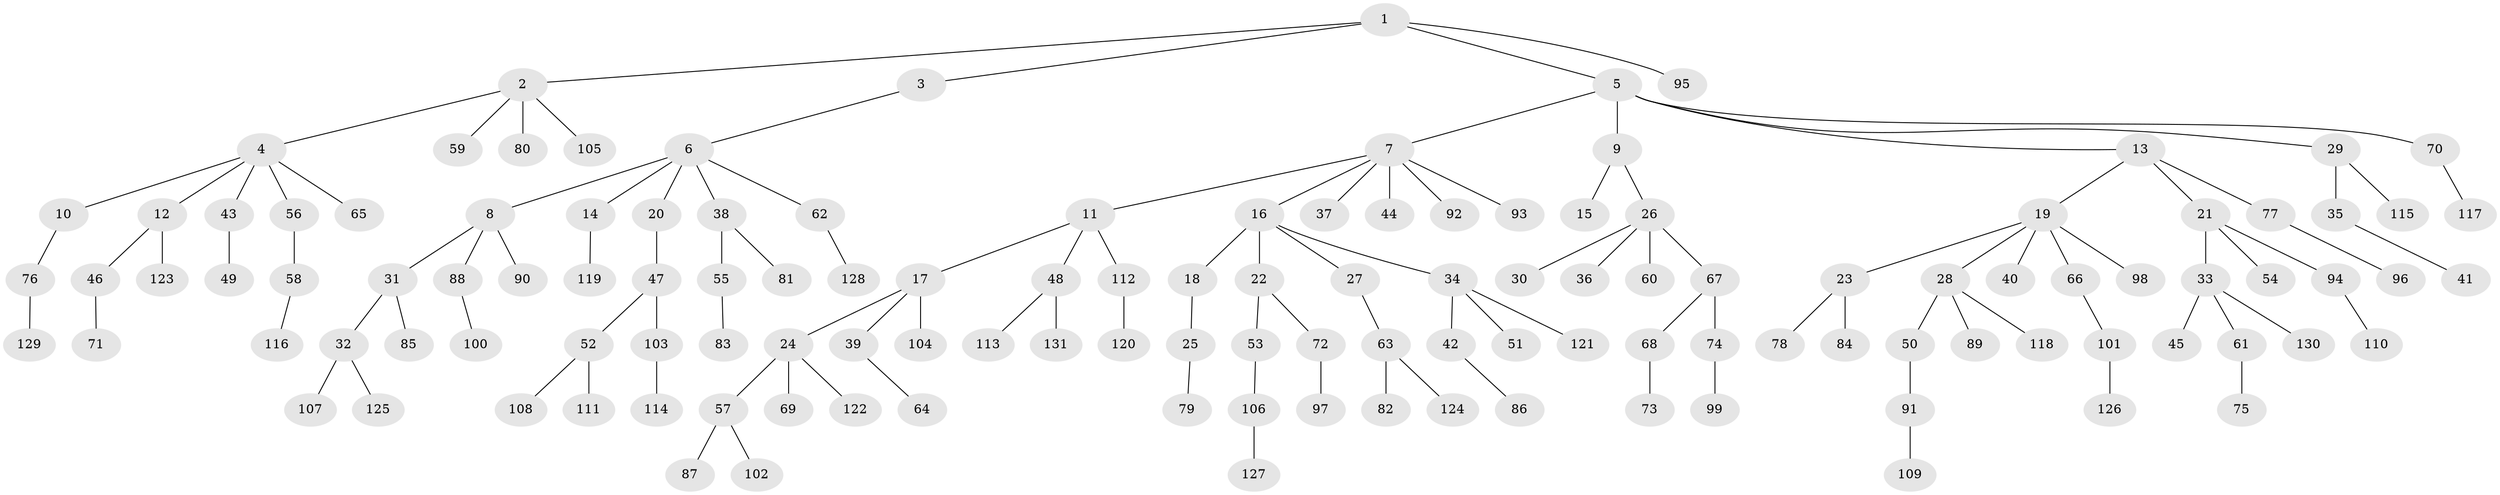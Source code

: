 // Generated by graph-tools (version 1.1) at 2025/02/03/09/25 03:02:27]
// undirected, 131 vertices, 130 edges
graph export_dot {
graph [start="1"]
  node [color=gray90,style=filled];
  1;
  2;
  3;
  4;
  5;
  6;
  7;
  8;
  9;
  10;
  11;
  12;
  13;
  14;
  15;
  16;
  17;
  18;
  19;
  20;
  21;
  22;
  23;
  24;
  25;
  26;
  27;
  28;
  29;
  30;
  31;
  32;
  33;
  34;
  35;
  36;
  37;
  38;
  39;
  40;
  41;
  42;
  43;
  44;
  45;
  46;
  47;
  48;
  49;
  50;
  51;
  52;
  53;
  54;
  55;
  56;
  57;
  58;
  59;
  60;
  61;
  62;
  63;
  64;
  65;
  66;
  67;
  68;
  69;
  70;
  71;
  72;
  73;
  74;
  75;
  76;
  77;
  78;
  79;
  80;
  81;
  82;
  83;
  84;
  85;
  86;
  87;
  88;
  89;
  90;
  91;
  92;
  93;
  94;
  95;
  96;
  97;
  98;
  99;
  100;
  101;
  102;
  103;
  104;
  105;
  106;
  107;
  108;
  109;
  110;
  111;
  112;
  113;
  114;
  115;
  116;
  117;
  118;
  119;
  120;
  121;
  122;
  123;
  124;
  125;
  126;
  127;
  128;
  129;
  130;
  131;
  1 -- 2;
  1 -- 3;
  1 -- 5;
  1 -- 95;
  2 -- 4;
  2 -- 59;
  2 -- 80;
  2 -- 105;
  3 -- 6;
  4 -- 10;
  4 -- 12;
  4 -- 43;
  4 -- 56;
  4 -- 65;
  5 -- 7;
  5 -- 9;
  5 -- 13;
  5 -- 29;
  5 -- 70;
  6 -- 8;
  6 -- 14;
  6 -- 20;
  6 -- 38;
  6 -- 62;
  7 -- 11;
  7 -- 16;
  7 -- 37;
  7 -- 44;
  7 -- 92;
  7 -- 93;
  8 -- 31;
  8 -- 88;
  8 -- 90;
  9 -- 15;
  9 -- 26;
  10 -- 76;
  11 -- 17;
  11 -- 48;
  11 -- 112;
  12 -- 46;
  12 -- 123;
  13 -- 19;
  13 -- 21;
  13 -- 77;
  14 -- 119;
  16 -- 18;
  16 -- 22;
  16 -- 27;
  16 -- 34;
  17 -- 24;
  17 -- 39;
  17 -- 104;
  18 -- 25;
  19 -- 23;
  19 -- 28;
  19 -- 40;
  19 -- 66;
  19 -- 98;
  20 -- 47;
  21 -- 33;
  21 -- 54;
  21 -- 94;
  22 -- 53;
  22 -- 72;
  23 -- 78;
  23 -- 84;
  24 -- 57;
  24 -- 69;
  24 -- 122;
  25 -- 79;
  26 -- 30;
  26 -- 36;
  26 -- 60;
  26 -- 67;
  27 -- 63;
  28 -- 50;
  28 -- 89;
  28 -- 118;
  29 -- 35;
  29 -- 115;
  31 -- 32;
  31 -- 85;
  32 -- 107;
  32 -- 125;
  33 -- 45;
  33 -- 61;
  33 -- 130;
  34 -- 42;
  34 -- 51;
  34 -- 121;
  35 -- 41;
  38 -- 55;
  38 -- 81;
  39 -- 64;
  42 -- 86;
  43 -- 49;
  46 -- 71;
  47 -- 52;
  47 -- 103;
  48 -- 113;
  48 -- 131;
  50 -- 91;
  52 -- 108;
  52 -- 111;
  53 -- 106;
  55 -- 83;
  56 -- 58;
  57 -- 87;
  57 -- 102;
  58 -- 116;
  61 -- 75;
  62 -- 128;
  63 -- 82;
  63 -- 124;
  66 -- 101;
  67 -- 68;
  67 -- 74;
  68 -- 73;
  70 -- 117;
  72 -- 97;
  74 -- 99;
  76 -- 129;
  77 -- 96;
  88 -- 100;
  91 -- 109;
  94 -- 110;
  101 -- 126;
  103 -- 114;
  106 -- 127;
  112 -- 120;
}
